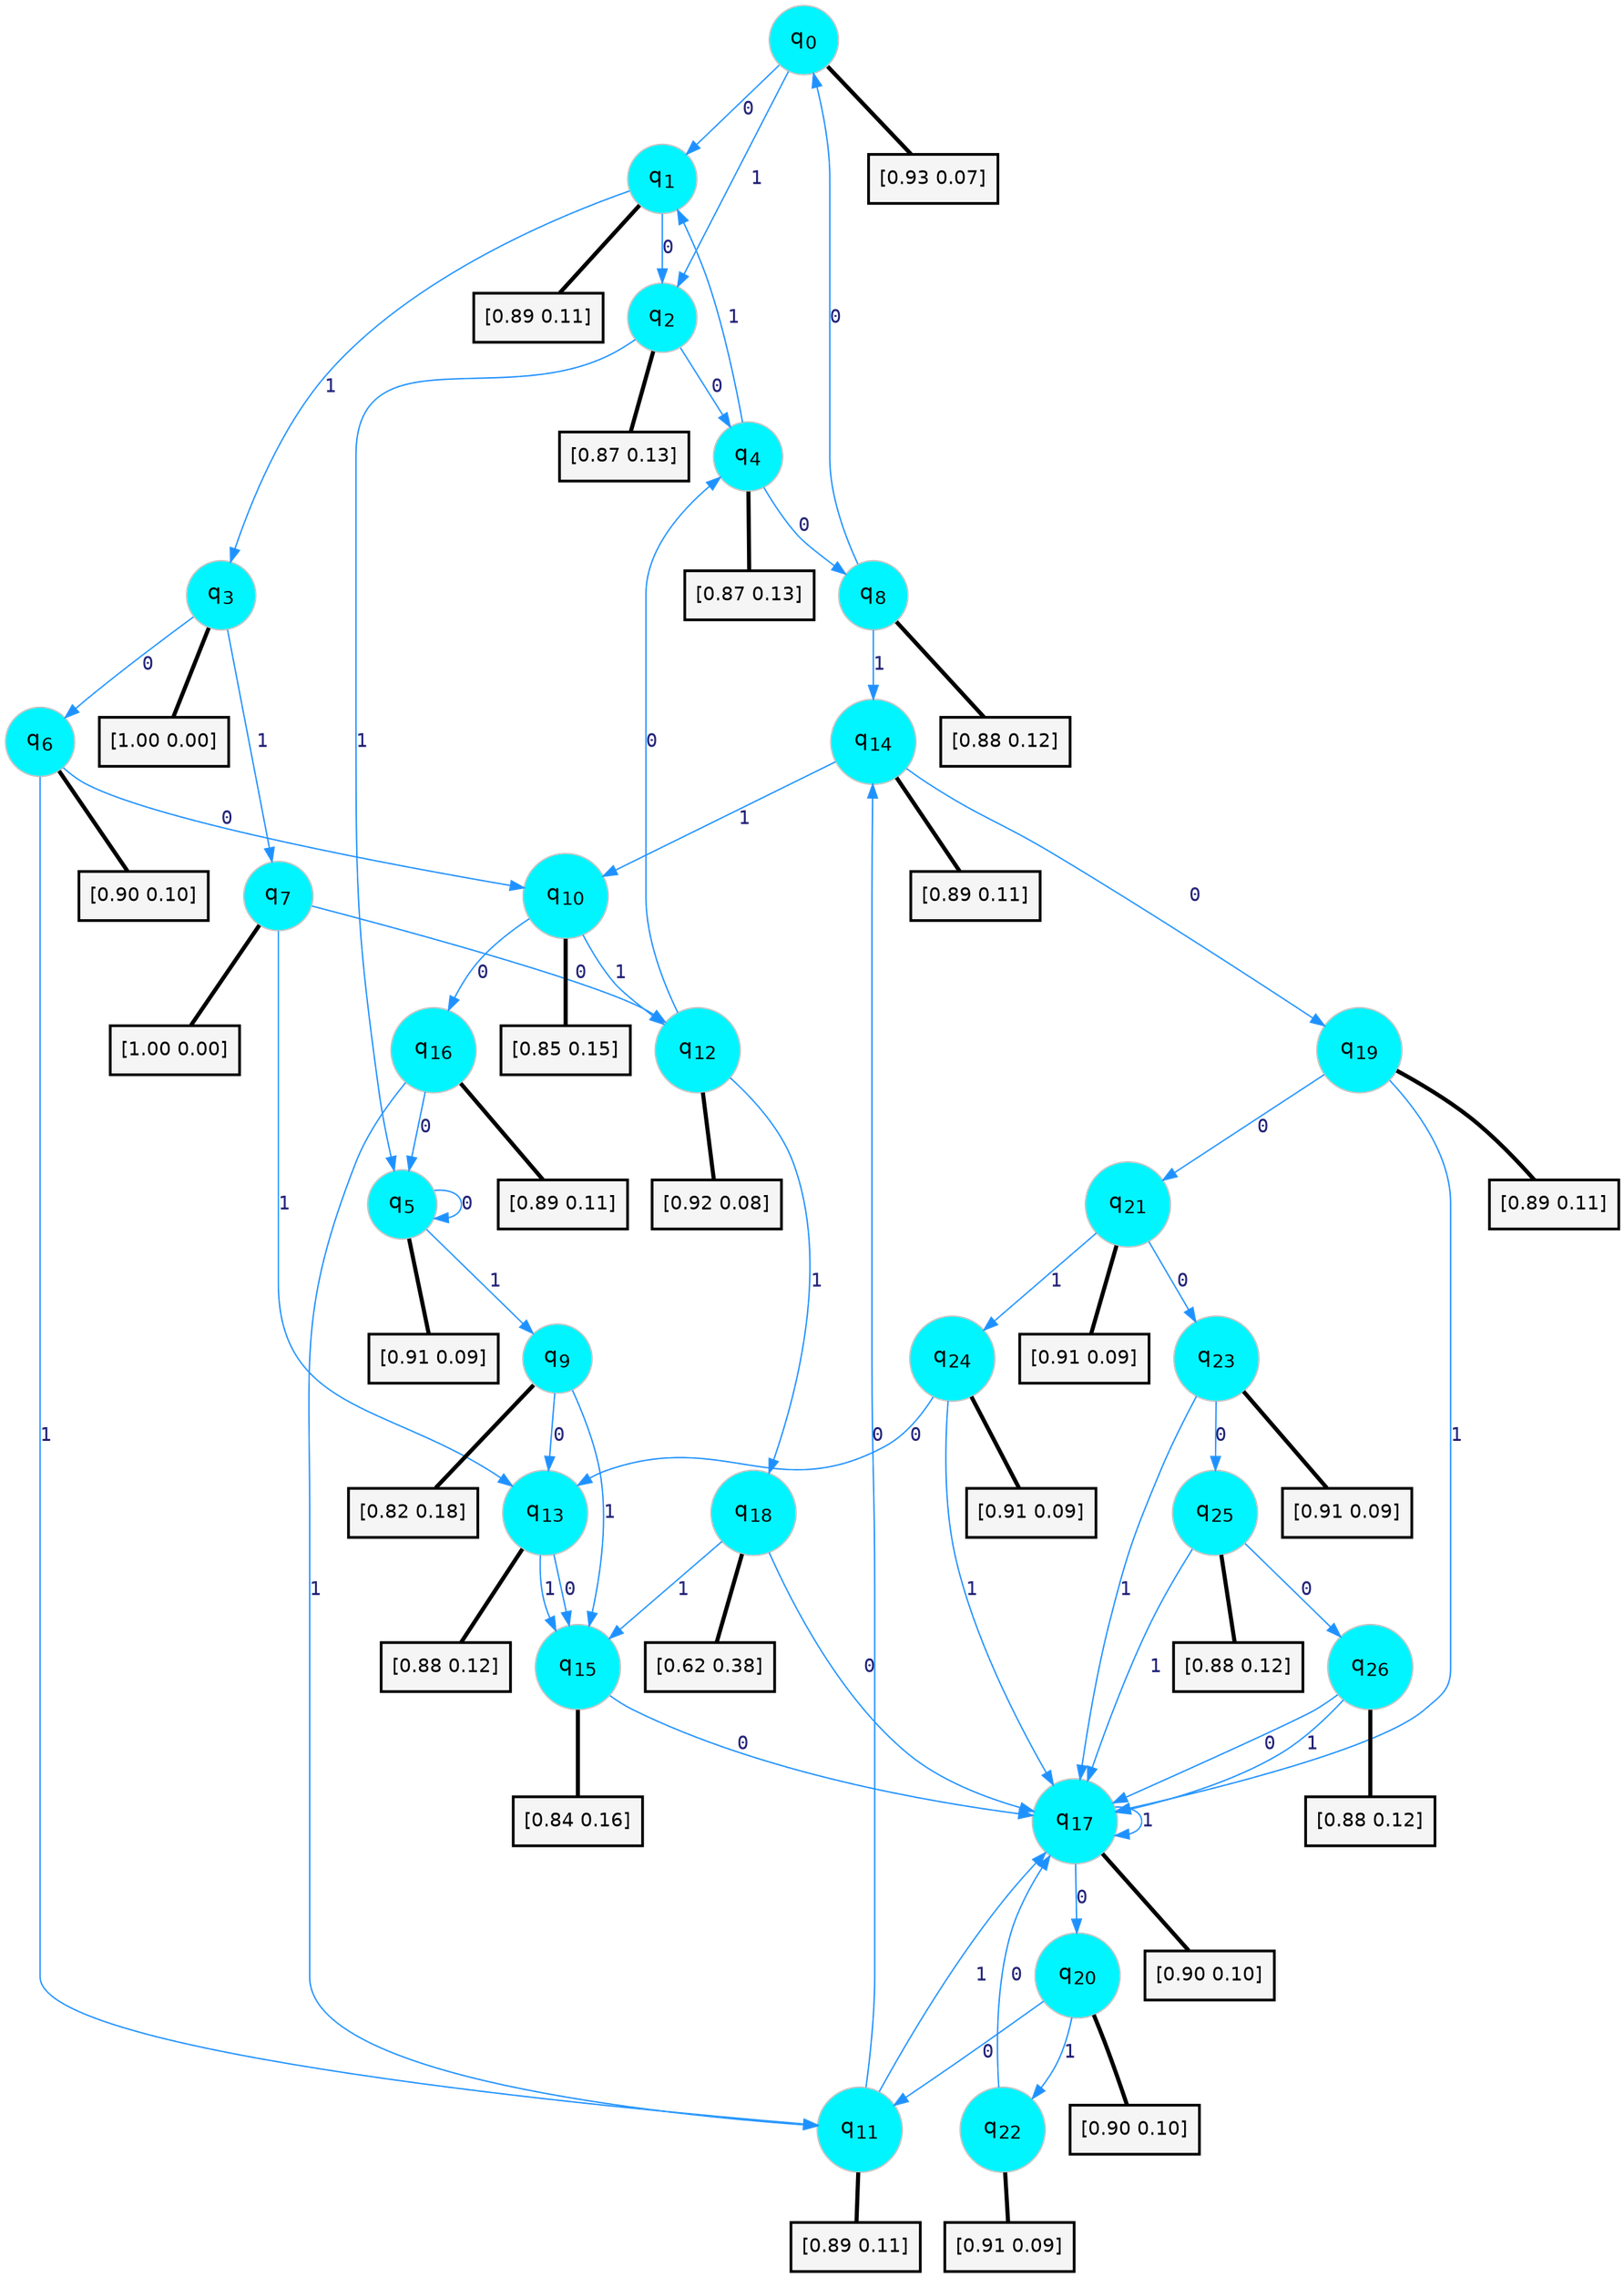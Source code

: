 digraph G {
graph [
bgcolor=transparent, dpi=300, rankdir=TD, size="40,25"];
node [
color=gray, fillcolor=turquoise1, fontcolor=black, fontname=Helvetica, fontsize=16, fontweight=bold, shape=circle, style=filled];
edge [
arrowsize=1, color=dodgerblue1, fontcolor=midnightblue, fontname=courier, fontweight=bold, penwidth=1, style=solid, weight=20];
0[label=<q<SUB>0</SUB>>];
1[label=<q<SUB>1</SUB>>];
2[label=<q<SUB>2</SUB>>];
3[label=<q<SUB>3</SUB>>];
4[label=<q<SUB>4</SUB>>];
5[label=<q<SUB>5</SUB>>];
6[label=<q<SUB>6</SUB>>];
7[label=<q<SUB>7</SUB>>];
8[label=<q<SUB>8</SUB>>];
9[label=<q<SUB>9</SUB>>];
10[label=<q<SUB>10</SUB>>];
11[label=<q<SUB>11</SUB>>];
12[label=<q<SUB>12</SUB>>];
13[label=<q<SUB>13</SUB>>];
14[label=<q<SUB>14</SUB>>];
15[label=<q<SUB>15</SUB>>];
16[label=<q<SUB>16</SUB>>];
17[label=<q<SUB>17</SUB>>];
18[label=<q<SUB>18</SUB>>];
19[label=<q<SUB>19</SUB>>];
20[label=<q<SUB>20</SUB>>];
21[label=<q<SUB>21</SUB>>];
22[label=<q<SUB>22</SUB>>];
23[label=<q<SUB>23</SUB>>];
24[label=<q<SUB>24</SUB>>];
25[label=<q<SUB>25</SUB>>];
26[label=<q<SUB>26</SUB>>];
27[label="[0.93 0.07]", shape=box,fontcolor=black, fontname=Helvetica, fontsize=14, penwidth=2, fillcolor=whitesmoke,color=black];
28[label="[0.89 0.11]", shape=box,fontcolor=black, fontname=Helvetica, fontsize=14, penwidth=2, fillcolor=whitesmoke,color=black];
29[label="[0.87 0.13]", shape=box,fontcolor=black, fontname=Helvetica, fontsize=14, penwidth=2, fillcolor=whitesmoke,color=black];
30[label="[1.00 0.00]", shape=box,fontcolor=black, fontname=Helvetica, fontsize=14, penwidth=2, fillcolor=whitesmoke,color=black];
31[label="[0.87 0.13]", shape=box,fontcolor=black, fontname=Helvetica, fontsize=14, penwidth=2, fillcolor=whitesmoke,color=black];
32[label="[0.91 0.09]", shape=box,fontcolor=black, fontname=Helvetica, fontsize=14, penwidth=2, fillcolor=whitesmoke,color=black];
33[label="[0.90 0.10]", shape=box,fontcolor=black, fontname=Helvetica, fontsize=14, penwidth=2, fillcolor=whitesmoke,color=black];
34[label="[1.00 0.00]", shape=box,fontcolor=black, fontname=Helvetica, fontsize=14, penwidth=2, fillcolor=whitesmoke,color=black];
35[label="[0.88 0.12]", shape=box,fontcolor=black, fontname=Helvetica, fontsize=14, penwidth=2, fillcolor=whitesmoke,color=black];
36[label="[0.82 0.18]", shape=box,fontcolor=black, fontname=Helvetica, fontsize=14, penwidth=2, fillcolor=whitesmoke,color=black];
37[label="[0.85 0.15]", shape=box,fontcolor=black, fontname=Helvetica, fontsize=14, penwidth=2, fillcolor=whitesmoke,color=black];
38[label="[0.89 0.11]", shape=box,fontcolor=black, fontname=Helvetica, fontsize=14, penwidth=2, fillcolor=whitesmoke,color=black];
39[label="[0.92 0.08]", shape=box,fontcolor=black, fontname=Helvetica, fontsize=14, penwidth=2, fillcolor=whitesmoke,color=black];
40[label="[0.88 0.12]", shape=box,fontcolor=black, fontname=Helvetica, fontsize=14, penwidth=2, fillcolor=whitesmoke,color=black];
41[label="[0.89 0.11]", shape=box,fontcolor=black, fontname=Helvetica, fontsize=14, penwidth=2, fillcolor=whitesmoke,color=black];
42[label="[0.84 0.16]", shape=box,fontcolor=black, fontname=Helvetica, fontsize=14, penwidth=2, fillcolor=whitesmoke,color=black];
43[label="[0.89 0.11]", shape=box,fontcolor=black, fontname=Helvetica, fontsize=14, penwidth=2, fillcolor=whitesmoke,color=black];
44[label="[0.90 0.10]", shape=box,fontcolor=black, fontname=Helvetica, fontsize=14, penwidth=2, fillcolor=whitesmoke,color=black];
45[label="[0.62 0.38]", shape=box,fontcolor=black, fontname=Helvetica, fontsize=14, penwidth=2, fillcolor=whitesmoke,color=black];
46[label="[0.89 0.11]", shape=box,fontcolor=black, fontname=Helvetica, fontsize=14, penwidth=2, fillcolor=whitesmoke,color=black];
47[label="[0.90 0.10]", shape=box,fontcolor=black, fontname=Helvetica, fontsize=14, penwidth=2, fillcolor=whitesmoke,color=black];
48[label="[0.91 0.09]", shape=box,fontcolor=black, fontname=Helvetica, fontsize=14, penwidth=2, fillcolor=whitesmoke,color=black];
49[label="[0.91 0.09]", shape=box,fontcolor=black, fontname=Helvetica, fontsize=14, penwidth=2, fillcolor=whitesmoke,color=black];
50[label="[0.91 0.09]", shape=box,fontcolor=black, fontname=Helvetica, fontsize=14, penwidth=2, fillcolor=whitesmoke,color=black];
51[label="[0.91 0.09]", shape=box,fontcolor=black, fontname=Helvetica, fontsize=14, penwidth=2, fillcolor=whitesmoke,color=black];
52[label="[0.88 0.12]", shape=box,fontcolor=black, fontname=Helvetica, fontsize=14, penwidth=2, fillcolor=whitesmoke,color=black];
53[label="[0.88 0.12]", shape=box,fontcolor=black, fontname=Helvetica, fontsize=14, penwidth=2, fillcolor=whitesmoke,color=black];
0->1 [label=0];
0->2 [label=1];
0->27 [arrowhead=none, penwidth=3,color=black];
1->2 [label=0];
1->3 [label=1];
1->28 [arrowhead=none, penwidth=3,color=black];
2->4 [label=0];
2->5 [label=1];
2->29 [arrowhead=none, penwidth=3,color=black];
3->6 [label=0];
3->7 [label=1];
3->30 [arrowhead=none, penwidth=3,color=black];
4->8 [label=0];
4->1 [label=1];
4->31 [arrowhead=none, penwidth=3,color=black];
5->5 [label=0];
5->9 [label=1];
5->32 [arrowhead=none, penwidth=3,color=black];
6->10 [label=0];
6->11 [label=1];
6->33 [arrowhead=none, penwidth=3,color=black];
7->12 [label=0];
7->13 [label=1];
7->34 [arrowhead=none, penwidth=3,color=black];
8->0 [label=0];
8->14 [label=1];
8->35 [arrowhead=none, penwidth=3,color=black];
9->13 [label=0];
9->15 [label=1];
9->36 [arrowhead=none, penwidth=3,color=black];
10->16 [label=0];
10->12 [label=1];
10->37 [arrowhead=none, penwidth=3,color=black];
11->14 [label=0];
11->17 [label=1];
11->38 [arrowhead=none, penwidth=3,color=black];
12->4 [label=0];
12->18 [label=1];
12->39 [arrowhead=none, penwidth=3,color=black];
13->15 [label=0];
13->15 [label=1];
13->40 [arrowhead=none, penwidth=3,color=black];
14->19 [label=0];
14->10 [label=1];
14->41 [arrowhead=none, penwidth=3,color=black];
15->17 [label=0];
15->42 [arrowhead=none, penwidth=3,color=black];
16->5 [label=0];
16->11 [label=1];
16->43 [arrowhead=none, penwidth=3,color=black];
17->20 [label=0];
17->17 [label=1];
17->44 [arrowhead=none, penwidth=3,color=black];
18->17 [label=0];
18->15 [label=1];
18->45 [arrowhead=none, penwidth=3,color=black];
19->21 [label=0];
19->17 [label=1];
19->46 [arrowhead=none, penwidth=3,color=black];
20->11 [label=0];
20->22 [label=1];
20->47 [arrowhead=none, penwidth=3,color=black];
21->23 [label=0];
21->24 [label=1];
21->48 [arrowhead=none, penwidth=3,color=black];
22->17 [label=0];
22->49 [arrowhead=none, penwidth=3,color=black];
23->25 [label=0];
23->17 [label=1];
23->50 [arrowhead=none, penwidth=3,color=black];
24->13 [label=0];
24->17 [label=1];
24->51 [arrowhead=none, penwidth=3,color=black];
25->26 [label=0];
25->17 [label=1];
25->52 [arrowhead=none, penwidth=3,color=black];
26->17 [label=0];
26->17 [label=1];
26->53 [arrowhead=none, penwidth=3,color=black];
}
